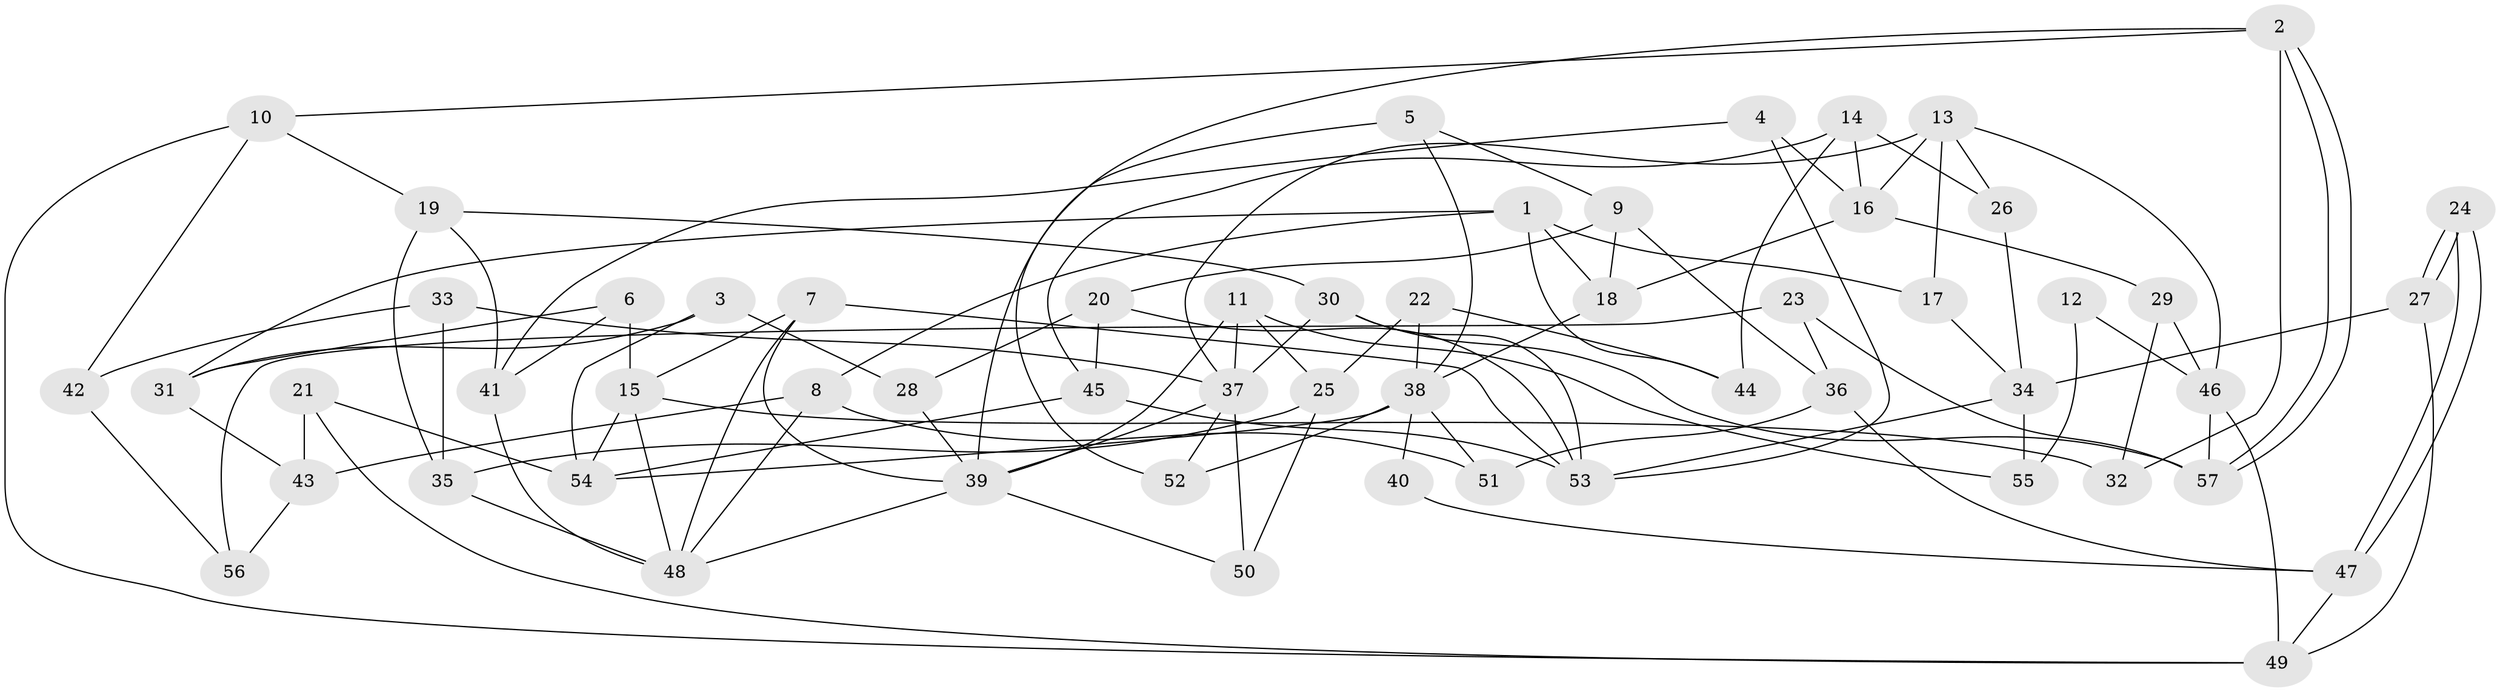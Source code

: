 // coarse degree distribution, {10: 0.034482758620689655, 9: 0.034482758620689655, 5: 0.13793103448275862, 12: 0.034482758620689655, 3: 0.27586206896551724, 4: 0.27586206896551724, 7: 0.034482758620689655, 8: 0.06896551724137931, 2: 0.10344827586206896}
// Generated by graph-tools (version 1.1) at 2025/51/03/04/25 22:51:07]
// undirected, 57 vertices, 114 edges
graph export_dot {
  node [color=gray90,style=filled];
  1;
  2;
  3;
  4;
  5;
  6;
  7;
  8;
  9;
  10;
  11;
  12;
  13;
  14;
  15;
  16;
  17;
  18;
  19;
  20;
  21;
  22;
  23;
  24;
  25;
  26;
  27;
  28;
  29;
  30;
  31;
  32;
  33;
  34;
  35;
  36;
  37;
  38;
  39;
  40;
  41;
  42;
  43;
  44;
  45;
  46;
  47;
  48;
  49;
  50;
  51;
  52;
  53;
  54;
  55;
  56;
  57;
  1 -- 18;
  1 -- 17;
  1 -- 8;
  1 -- 31;
  1 -- 44;
  2 -- 57;
  2 -- 57;
  2 -- 52;
  2 -- 10;
  2 -- 32;
  3 -- 54;
  3 -- 31;
  3 -- 28;
  4 -- 53;
  4 -- 41;
  4 -- 16;
  5 -- 39;
  5 -- 38;
  5 -- 9;
  6 -- 31;
  6 -- 15;
  6 -- 41;
  7 -- 53;
  7 -- 39;
  7 -- 15;
  7 -- 48;
  8 -- 48;
  8 -- 43;
  8 -- 51;
  9 -- 20;
  9 -- 18;
  9 -- 36;
  10 -- 49;
  10 -- 19;
  10 -- 42;
  11 -- 37;
  11 -- 39;
  11 -- 25;
  11 -- 55;
  12 -- 46;
  12 -- 55;
  13 -- 26;
  13 -- 16;
  13 -- 17;
  13 -- 37;
  13 -- 46;
  14 -- 45;
  14 -- 44;
  14 -- 16;
  14 -- 26;
  15 -- 32;
  15 -- 48;
  15 -- 54;
  16 -- 18;
  16 -- 29;
  17 -- 34;
  18 -- 38;
  19 -- 41;
  19 -- 30;
  19 -- 35;
  20 -- 28;
  20 -- 53;
  20 -- 45;
  21 -- 43;
  21 -- 54;
  21 -- 49;
  22 -- 38;
  22 -- 25;
  22 -- 44;
  23 -- 36;
  23 -- 57;
  23 -- 56;
  24 -- 47;
  24 -- 47;
  24 -- 27;
  24 -- 27;
  25 -- 35;
  25 -- 50;
  26 -- 34;
  27 -- 49;
  27 -- 34;
  28 -- 39;
  29 -- 46;
  29 -- 32;
  30 -- 37;
  30 -- 53;
  30 -- 57;
  31 -- 43;
  33 -- 35;
  33 -- 37;
  33 -- 42;
  34 -- 53;
  34 -- 55;
  35 -- 48;
  36 -- 47;
  36 -- 51;
  37 -- 50;
  37 -- 39;
  37 -- 52;
  38 -- 51;
  38 -- 40;
  38 -- 52;
  38 -- 54;
  39 -- 48;
  39 -- 50;
  40 -- 47;
  41 -- 48;
  42 -- 56;
  43 -- 56;
  45 -- 54;
  45 -- 53;
  46 -- 57;
  46 -- 49;
  47 -- 49;
}
